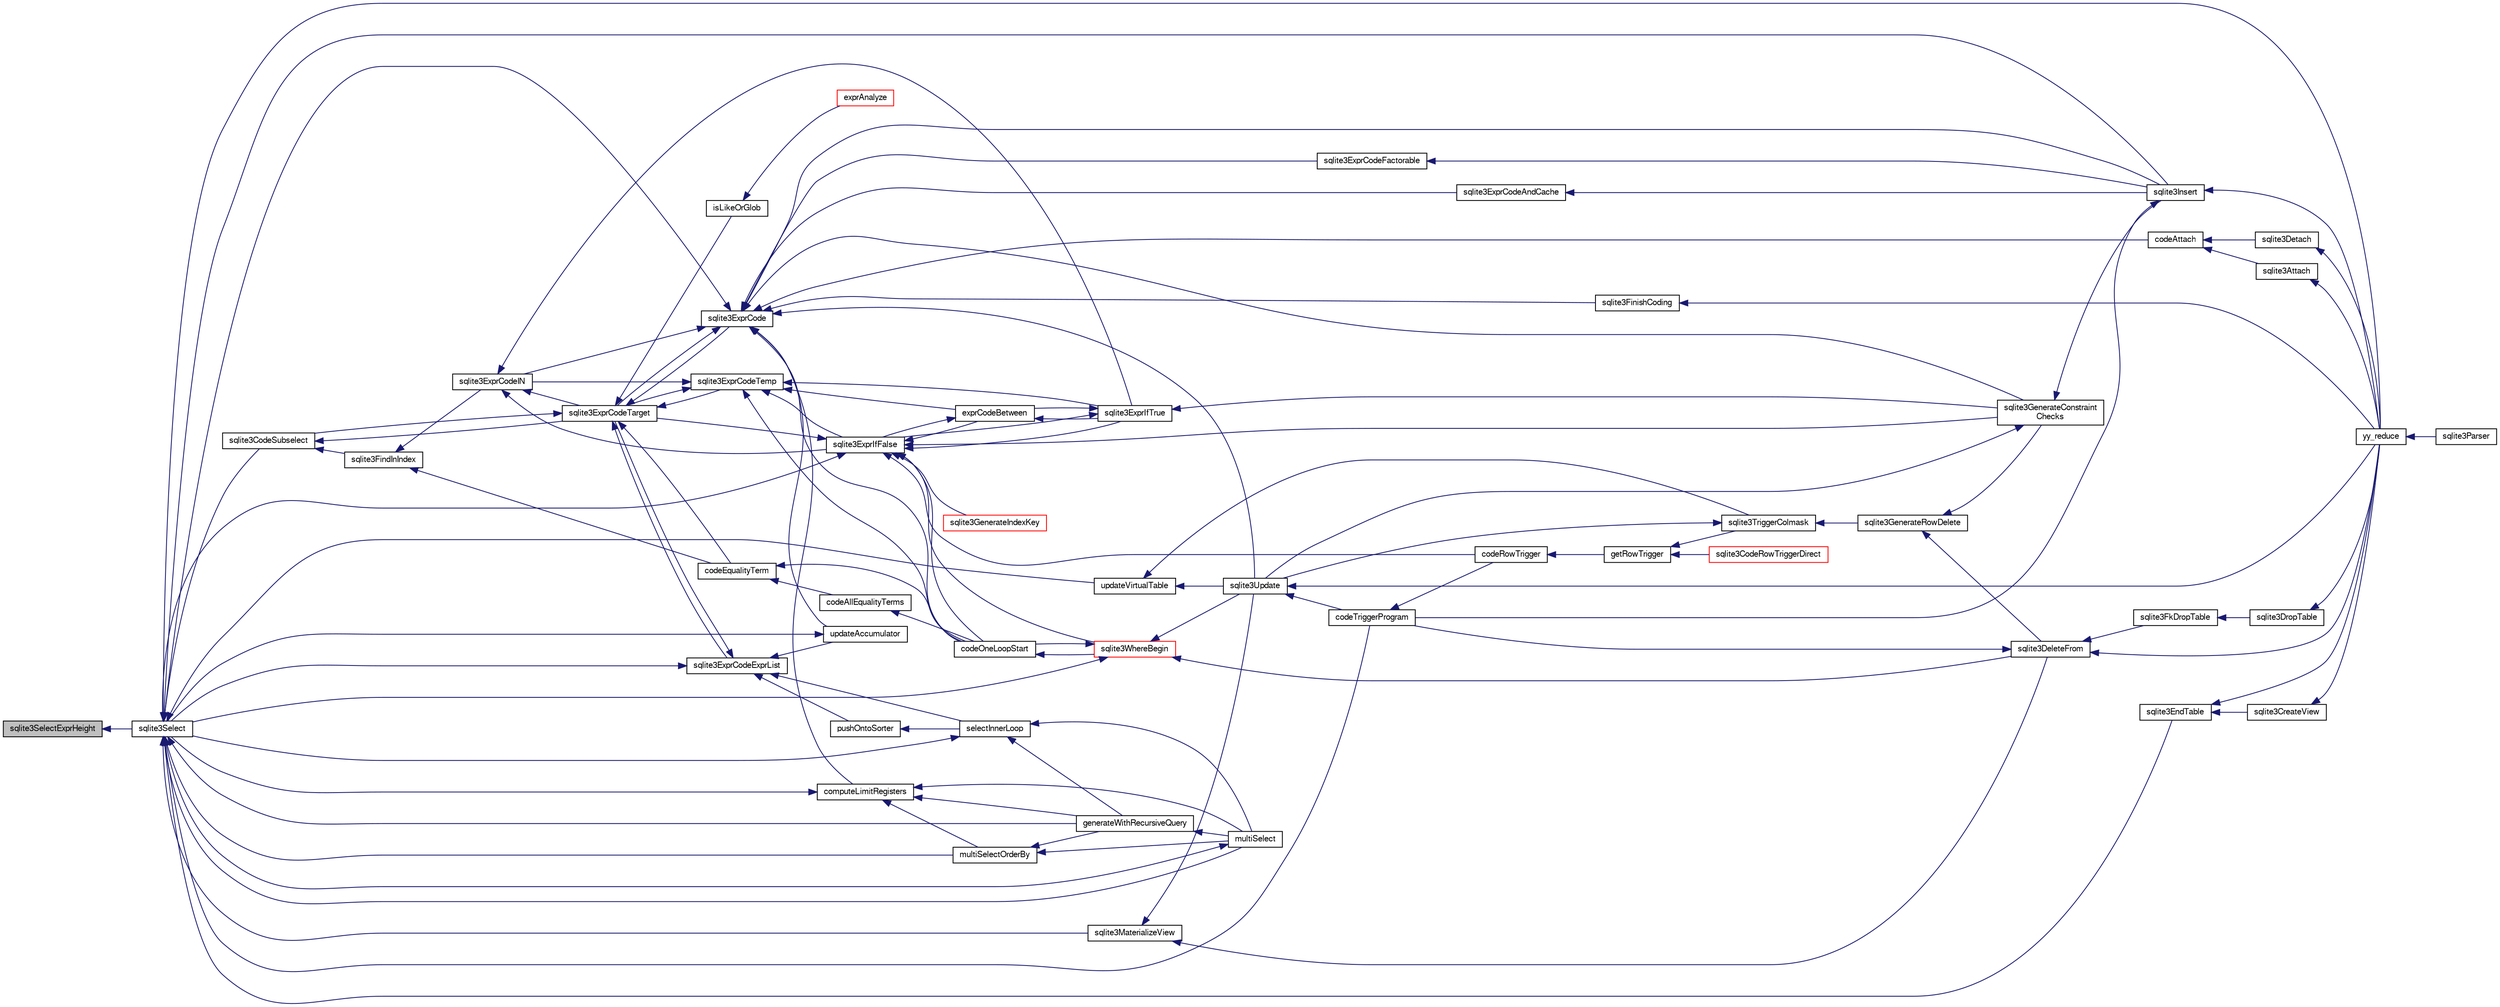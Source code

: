 digraph "sqlite3SelectExprHeight"
{
  edge [fontname="FreeSans",fontsize="10",labelfontname="FreeSans",labelfontsize="10"];
  node [fontname="FreeSans",fontsize="10",shape=record];
  rankdir="LR";
  Node698645 [label="sqlite3SelectExprHeight",height=0.2,width=0.4,color="black", fillcolor="grey75", style="filled", fontcolor="black"];
  Node698645 -> Node698646 [dir="back",color="midnightblue",fontsize="10",style="solid",fontname="FreeSans"];
  Node698646 [label="sqlite3Select",height=0.2,width=0.4,color="black", fillcolor="white", style="filled",URL="$sqlite3_8c.html#a2465ee8c956209ba4b272477b7c21a45"];
  Node698646 -> Node698647 [dir="back",color="midnightblue",fontsize="10",style="solid",fontname="FreeSans"];
  Node698647 [label="sqlite3CodeSubselect",height=0.2,width=0.4,color="black", fillcolor="white", style="filled",URL="$sqlite3_8c.html#aa69b46d2204a1d1b110107a1be12ee0c"];
  Node698647 -> Node698648 [dir="back",color="midnightblue",fontsize="10",style="solid",fontname="FreeSans"];
  Node698648 [label="sqlite3FindInIndex",height=0.2,width=0.4,color="black", fillcolor="white", style="filled",URL="$sqlite3_8c.html#af7d8c56ab0231f44bb5f87b3fafeffb2"];
  Node698648 -> Node698649 [dir="back",color="midnightblue",fontsize="10",style="solid",fontname="FreeSans"];
  Node698649 [label="sqlite3ExprCodeIN",height=0.2,width=0.4,color="black", fillcolor="white", style="filled",URL="$sqlite3_8c.html#ad9cf4f5b5ffb90c24a4a0900c8626193"];
  Node698649 -> Node698650 [dir="back",color="midnightblue",fontsize="10",style="solid",fontname="FreeSans"];
  Node698650 [label="sqlite3ExprCodeTarget",height=0.2,width=0.4,color="black", fillcolor="white", style="filled",URL="$sqlite3_8c.html#a4f308397a0a3ed299ed31aaa1ae2a293"];
  Node698650 -> Node698647 [dir="back",color="midnightblue",fontsize="10",style="solid",fontname="FreeSans"];
  Node698650 -> Node698651 [dir="back",color="midnightblue",fontsize="10",style="solid",fontname="FreeSans"];
  Node698651 [label="sqlite3ExprCodeTemp",height=0.2,width=0.4,color="black", fillcolor="white", style="filled",URL="$sqlite3_8c.html#a3bc5c1ccb3c5851847e2aeb4a84ae1fc"];
  Node698651 -> Node698649 [dir="back",color="midnightblue",fontsize="10",style="solid",fontname="FreeSans"];
  Node698651 -> Node698650 [dir="back",color="midnightblue",fontsize="10",style="solid",fontname="FreeSans"];
  Node698651 -> Node698652 [dir="back",color="midnightblue",fontsize="10",style="solid",fontname="FreeSans"];
  Node698652 [label="exprCodeBetween",height=0.2,width=0.4,color="black", fillcolor="white", style="filled",URL="$sqlite3_8c.html#abd053493214542bca8f406f42145d173"];
  Node698652 -> Node698653 [dir="back",color="midnightblue",fontsize="10",style="solid",fontname="FreeSans"];
  Node698653 [label="sqlite3ExprIfTrue",height=0.2,width=0.4,color="black", fillcolor="white", style="filled",URL="$sqlite3_8c.html#ad93a55237c23e1b743ab1f59df1a1444"];
  Node698653 -> Node698652 [dir="back",color="midnightblue",fontsize="10",style="solid",fontname="FreeSans"];
  Node698653 -> Node698654 [dir="back",color="midnightblue",fontsize="10",style="solid",fontname="FreeSans"];
  Node698654 [label="sqlite3ExprIfFalse",height=0.2,width=0.4,color="black", fillcolor="white", style="filled",URL="$sqlite3_8c.html#af97ecccb5d56e321e118414b08f65b71"];
  Node698654 -> Node698650 [dir="back",color="midnightblue",fontsize="10",style="solid",fontname="FreeSans"];
  Node698654 -> Node698652 [dir="back",color="midnightblue",fontsize="10",style="solid",fontname="FreeSans"];
  Node698654 -> Node698653 [dir="back",color="midnightblue",fontsize="10",style="solid",fontname="FreeSans"];
  Node698654 -> Node698655 [dir="back",color="midnightblue",fontsize="10",style="solid",fontname="FreeSans"];
  Node698655 [label="sqlite3GenerateIndexKey",height=0.2,width=0.4,color="red", fillcolor="white", style="filled",URL="$sqlite3_8c.html#ab85ac93d5c5e6760f45f07897be7f272"];
  Node698654 -> Node698681 [dir="back",color="midnightblue",fontsize="10",style="solid",fontname="FreeSans"];
  Node698681 [label="sqlite3GenerateConstraint\lChecks",height=0.2,width=0.4,color="black", fillcolor="white", style="filled",URL="$sqlite3_8c.html#aef639c1e6a0c0a67ca6e7690ad931bd2"];
  Node698681 -> Node698679 [dir="back",color="midnightblue",fontsize="10",style="solid",fontname="FreeSans"];
  Node698679 [label="sqlite3Insert",height=0.2,width=0.4,color="black", fillcolor="white", style="filled",URL="$sqlite3_8c.html#a5b17c9c2000bae6bdff8e6be48d7dc2b"];
  Node698679 -> Node698672 [dir="back",color="midnightblue",fontsize="10",style="solid",fontname="FreeSans"];
  Node698672 [label="codeTriggerProgram",height=0.2,width=0.4,color="black", fillcolor="white", style="filled",URL="$sqlite3_8c.html#a120801f59d9281d201d2ff4b2606836e"];
  Node698672 -> Node698673 [dir="back",color="midnightblue",fontsize="10",style="solid",fontname="FreeSans"];
  Node698673 [label="codeRowTrigger",height=0.2,width=0.4,color="black", fillcolor="white", style="filled",URL="$sqlite3_8c.html#a463cea5aaaf388b560b206570a0022fc"];
  Node698673 -> Node698674 [dir="back",color="midnightblue",fontsize="10",style="solid",fontname="FreeSans"];
  Node698674 [label="getRowTrigger",height=0.2,width=0.4,color="black", fillcolor="white", style="filled",URL="$sqlite3_8c.html#a69626ef20b540d1a2b19cf56f3f45689"];
  Node698674 -> Node698675 [dir="back",color="midnightblue",fontsize="10",style="solid",fontname="FreeSans"];
  Node698675 [label="sqlite3CodeRowTriggerDirect",height=0.2,width=0.4,color="red", fillcolor="white", style="filled",URL="$sqlite3_8c.html#ad92829f9001bcf89a0299dad5a48acd4"];
  Node698674 -> Node698680 [dir="back",color="midnightblue",fontsize="10",style="solid",fontname="FreeSans"];
  Node698680 [label="sqlite3TriggerColmask",height=0.2,width=0.4,color="black", fillcolor="white", style="filled",URL="$sqlite3_8c.html#acace8e99e37ae5e84ea03c65e820c540"];
  Node698680 -> Node698668 [dir="back",color="midnightblue",fontsize="10",style="solid",fontname="FreeSans"];
  Node698668 [label="sqlite3GenerateRowDelete",height=0.2,width=0.4,color="black", fillcolor="white", style="filled",URL="$sqlite3_8c.html#a2c76cbf3027fc18fdbb8cb4cd96b77d9"];
  Node698668 -> Node698669 [dir="back",color="midnightblue",fontsize="10",style="solid",fontname="FreeSans"];
  Node698669 [label="sqlite3DeleteFrom",height=0.2,width=0.4,color="black", fillcolor="white", style="filled",URL="$sqlite3_8c.html#ab9b4b45349188b49eabb23f94608a091"];
  Node698669 -> Node698670 [dir="back",color="midnightblue",fontsize="10",style="solid",fontname="FreeSans"];
  Node698670 [label="sqlite3FkDropTable",height=0.2,width=0.4,color="black", fillcolor="white", style="filled",URL="$sqlite3_8c.html#a1218c6fc74e89152ceaa4760e82f5ef9"];
  Node698670 -> Node698671 [dir="back",color="midnightblue",fontsize="10",style="solid",fontname="FreeSans"];
  Node698671 [label="sqlite3DropTable",height=0.2,width=0.4,color="black", fillcolor="white", style="filled",URL="$sqlite3_8c.html#a5534f77364b5568783c0e50db3c9defb"];
  Node698671 -> Node698659 [dir="back",color="midnightblue",fontsize="10",style="solid",fontname="FreeSans"];
  Node698659 [label="yy_reduce",height=0.2,width=0.4,color="black", fillcolor="white", style="filled",URL="$sqlite3_8c.html#a7c419a9b25711c666a9a2449ef377f14"];
  Node698659 -> Node698660 [dir="back",color="midnightblue",fontsize="10",style="solid",fontname="FreeSans"];
  Node698660 [label="sqlite3Parser",height=0.2,width=0.4,color="black", fillcolor="white", style="filled",URL="$sqlite3_8c.html#a0327d71a5fabe0b6a343d78a2602e72a"];
  Node698669 -> Node698672 [dir="back",color="midnightblue",fontsize="10",style="solid",fontname="FreeSans"];
  Node698669 -> Node698659 [dir="back",color="midnightblue",fontsize="10",style="solid",fontname="FreeSans"];
  Node698668 -> Node698681 [dir="back",color="midnightblue",fontsize="10",style="solid",fontname="FreeSans"];
  Node698680 -> Node698677 [dir="back",color="midnightblue",fontsize="10",style="solid",fontname="FreeSans"];
  Node698677 [label="sqlite3Update",height=0.2,width=0.4,color="black", fillcolor="white", style="filled",URL="$sqlite3_8c.html#ac5aa67c46e8cc8174566fabe6809fafa"];
  Node698677 -> Node698672 [dir="back",color="midnightblue",fontsize="10",style="solid",fontname="FreeSans"];
  Node698677 -> Node698659 [dir="back",color="midnightblue",fontsize="10",style="solid",fontname="FreeSans"];
  Node698679 -> Node698659 [dir="back",color="midnightblue",fontsize="10",style="solid",fontname="FreeSans"];
  Node698681 -> Node698677 [dir="back",color="midnightblue",fontsize="10",style="solid",fontname="FreeSans"];
  Node698654 -> Node698646 [dir="back",color="midnightblue",fontsize="10",style="solid",fontname="FreeSans"];
  Node698654 -> Node698673 [dir="back",color="midnightblue",fontsize="10",style="solid",fontname="FreeSans"];
  Node698654 -> Node698687 [dir="back",color="midnightblue",fontsize="10",style="solid",fontname="FreeSans"];
  Node698687 [label="codeOneLoopStart",height=0.2,width=0.4,color="black", fillcolor="white", style="filled",URL="$sqlite3_8c.html#aa868875120b151c169cc79139ed6e008"];
  Node698687 -> Node698684 [dir="back",color="midnightblue",fontsize="10",style="solid",fontname="FreeSans"];
  Node698684 [label="sqlite3WhereBegin",height=0.2,width=0.4,color="red", fillcolor="white", style="filled",URL="$sqlite3_8c.html#acad049f5c9a96a8118cffd5e5ce89f7c"];
  Node698684 -> Node698669 [dir="back",color="midnightblue",fontsize="10",style="solid",fontname="FreeSans"];
  Node698684 -> Node698646 [dir="back",color="midnightblue",fontsize="10",style="solid",fontname="FreeSans"];
  Node698684 -> Node698677 [dir="back",color="midnightblue",fontsize="10",style="solid",fontname="FreeSans"];
  Node698684 -> Node698687 [dir="back",color="midnightblue",fontsize="10",style="solid",fontname="FreeSans"];
  Node698654 -> Node698684 [dir="back",color="midnightblue",fontsize="10",style="solid",fontname="FreeSans"];
  Node698653 -> Node698681 [dir="back",color="midnightblue",fontsize="10",style="solid",fontname="FreeSans"];
  Node698652 -> Node698654 [dir="back",color="midnightblue",fontsize="10",style="solid",fontname="FreeSans"];
  Node698651 -> Node698653 [dir="back",color="midnightblue",fontsize="10",style="solid",fontname="FreeSans"];
  Node698651 -> Node698654 [dir="back",color="midnightblue",fontsize="10",style="solid",fontname="FreeSans"];
  Node698651 -> Node698687 [dir="back",color="midnightblue",fontsize="10",style="solid",fontname="FreeSans"];
  Node698650 -> Node698688 [dir="back",color="midnightblue",fontsize="10",style="solid",fontname="FreeSans"];
  Node698688 [label="sqlite3ExprCode",height=0.2,width=0.4,color="black", fillcolor="white", style="filled",URL="$sqlite3_8c.html#a75f270fb0b111b86924cca4ea507b417"];
  Node698688 -> Node698649 [dir="back",color="midnightblue",fontsize="10",style="solid",fontname="FreeSans"];
  Node698688 -> Node698650 [dir="back",color="midnightblue",fontsize="10",style="solid",fontname="FreeSans"];
  Node698688 -> Node698689 [dir="back",color="midnightblue",fontsize="10",style="solid",fontname="FreeSans"];
  Node698689 [label="sqlite3ExprCodeFactorable",height=0.2,width=0.4,color="black", fillcolor="white", style="filled",URL="$sqlite3_8c.html#a843f7fd58eec5a683c1fd8435fcd1e84"];
  Node698689 -> Node698679 [dir="back",color="midnightblue",fontsize="10",style="solid",fontname="FreeSans"];
  Node698688 -> Node698690 [dir="back",color="midnightblue",fontsize="10",style="solid",fontname="FreeSans"];
  Node698690 [label="sqlite3ExprCodeAndCache",height=0.2,width=0.4,color="black", fillcolor="white", style="filled",URL="$sqlite3_8c.html#ae3e46527d9b7fc9cb9236d21a5e6b1d8"];
  Node698690 -> Node698679 [dir="back",color="midnightblue",fontsize="10",style="solid",fontname="FreeSans"];
  Node698688 -> Node698691 [dir="back",color="midnightblue",fontsize="10",style="solid",fontname="FreeSans"];
  Node698691 [label="codeAttach",height=0.2,width=0.4,color="black", fillcolor="white", style="filled",URL="$sqlite3_8c.html#ade4e9e30d828a19c191fdcb098676d5b"];
  Node698691 -> Node698692 [dir="back",color="midnightblue",fontsize="10",style="solid",fontname="FreeSans"];
  Node698692 [label="sqlite3Detach",height=0.2,width=0.4,color="black", fillcolor="white", style="filled",URL="$sqlite3_8c.html#ab1a5a0b01c7560aef5e0b8603a68747d"];
  Node698692 -> Node698659 [dir="back",color="midnightblue",fontsize="10",style="solid",fontname="FreeSans"];
  Node698691 -> Node698693 [dir="back",color="midnightblue",fontsize="10",style="solid",fontname="FreeSans"];
  Node698693 [label="sqlite3Attach",height=0.2,width=0.4,color="black", fillcolor="white", style="filled",URL="$sqlite3_8c.html#ae0907fe0b43cc1b4c7e6a16213e8546f"];
  Node698693 -> Node698659 [dir="back",color="midnightblue",fontsize="10",style="solid",fontname="FreeSans"];
  Node698688 -> Node698694 [dir="back",color="midnightblue",fontsize="10",style="solid",fontname="FreeSans"];
  Node698694 [label="sqlite3FinishCoding",height=0.2,width=0.4,color="black", fillcolor="white", style="filled",URL="$sqlite3_8c.html#a651bc5b446c276c092705856d995b278"];
  Node698694 -> Node698659 [dir="back",color="midnightblue",fontsize="10",style="solid",fontname="FreeSans"];
  Node698688 -> Node698679 [dir="back",color="midnightblue",fontsize="10",style="solid",fontname="FreeSans"];
  Node698688 -> Node698681 [dir="back",color="midnightblue",fontsize="10",style="solid",fontname="FreeSans"];
  Node698688 -> Node698695 [dir="back",color="midnightblue",fontsize="10",style="solid",fontname="FreeSans"];
  Node698695 [label="computeLimitRegisters",height=0.2,width=0.4,color="black", fillcolor="white", style="filled",URL="$sqlite3_8c.html#ae9d37055e4905929b6f6cda5461e2f37"];
  Node698695 -> Node698696 [dir="back",color="midnightblue",fontsize="10",style="solid",fontname="FreeSans"];
  Node698696 [label="generateWithRecursiveQuery",height=0.2,width=0.4,color="black", fillcolor="white", style="filled",URL="$sqlite3_8c.html#ade2c3663fa9c3b9676507984b9483942"];
  Node698696 -> Node698697 [dir="back",color="midnightblue",fontsize="10",style="solid",fontname="FreeSans"];
  Node698697 [label="multiSelect",height=0.2,width=0.4,color="black", fillcolor="white", style="filled",URL="$sqlite3_8c.html#a6456c61f3d9b2389738753cedfa24fa7"];
  Node698697 -> Node698646 [dir="back",color="midnightblue",fontsize="10",style="solid",fontname="FreeSans"];
  Node698695 -> Node698697 [dir="back",color="midnightblue",fontsize="10",style="solid",fontname="FreeSans"];
  Node698695 -> Node698698 [dir="back",color="midnightblue",fontsize="10",style="solid",fontname="FreeSans"];
  Node698698 [label="multiSelectOrderBy",height=0.2,width=0.4,color="black", fillcolor="white", style="filled",URL="$sqlite3_8c.html#afcdb8488c6f4dfdadaf9f04bca35b808"];
  Node698698 -> Node698696 [dir="back",color="midnightblue",fontsize="10",style="solid",fontname="FreeSans"];
  Node698698 -> Node698697 [dir="back",color="midnightblue",fontsize="10",style="solid",fontname="FreeSans"];
  Node698695 -> Node698646 [dir="back",color="midnightblue",fontsize="10",style="solid",fontname="FreeSans"];
  Node698688 -> Node698699 [dir="back",color="midnightblue",fontsize="10",style="solid",fontname="FreeSans"];
  Node698699 [label="updateAccumulator",height=0.2,width=0.4,color="black", fillcolor="white", style="filled",URL="$sqlite3_8c.html#a1681660dd3ecd50c8727d6e56a537bd9"];
  Node698699 -> Node698646 [dir="back",color="midnightblue",fontsize="10",style="solid",fontname="FreeSans"];
  Node698688 -> Node698646 [dir="back",color="midnightblue",fontsize="10",style="solid",fontname="FreeSans"];
  Node698688 -> Node698677 [dir="back",color="midnightblue",fontsize="10",style="solid",fontname="FreeSans"];
  Node698688 -> Node698687 [dir="back",color="midnightblue",fontsize="10",style="solid",fontname="FreeSans"];
  Node698650 -> Node698700 [dir="back",color="midnightblue",fontsize="10",style="solid",fontname="FreeSans"];
  Node698700 [label="sqlite3ExprCodeExprList",height=0.2,width=0.4,color="black", fillcolor="white", style="filled",URL="$sqlite3_8c.html#a05b2b3dc3de7565de24eb3a2ff4e9566"];
  Node698700 -> Node698650 [dir="back",color="midnightblue",fontsize="10",style="solid",fontname="FreeSans"];
  Node698700 -> Node698701 [dir="back",color="midnightblue",fontsize="10",style="solid",fontname="FreeSans"];
  Node698701 [label="pushOntoSorter",height=0.2,width=0.4,color="black", fillcolor="white", style="filled",URL="$sqlite3_8c.html#a4555397beb584a386e7739cf022a6651"];
  Node698701 -> Node698702 [dir="back",color="midnightblue",fontsize="10",style="solid",fontname="FreeSans"];
  Node698702 [label="selectInnerLoop",height=0.2,width=0.4,color="black", fillcolor="white", style="filled",URL="$sqlite3_8c.html#ababe0933661ebe67eb0e6074bb1fd411"];
  Node698702 -> Node698696 [dir="back",color="midnightblue",fontsize="10",style="solid",fontname="FreeSans"];
  Node698702 -> Node698697 [dir="back",color="midnightblue",fontsize="10",style="solid",fontname="FreeSans"];
  Node698702 -> Node698646 [dir="back",color="midnightblue",fontsize="10",style="solid",fontname="FreeSans"];
  Node698700 -> Node698702 [dir="back",color="midnightblue",fontsize="10",style="solid",fontname="FreeSans"];
  Node698700 -> Node698699 [dir="back",color="midnightblue",fontsize="10",style="solid",fontname="FreeSans"];
  Node698700 -> Node698646 [dir="back",color="midnightblue",fontsize="10",style="solid",fontname="FreeSans"];
  Node698650 -> Node698703 [dir="back",color="midnightblue",fontsize="10",style="solid",fontname="FreeSans"];
  Node698703 [label="isLikeOrGlob",height=0.2,width=0.4,color="black", fillcolor="white", style="filled",URL="$sqlite3_8c.html#a6c38e495198bf8976f68d1a6ebd74a50"];
  Node698703 -> Node698704 [dir="back",color="midnightblue",fontsize="10",style="solid",fontname="FreeSans"];
  Node698704 [label="exprAnalyze",height=0.2,width=0.4,color="red", fillcolor="white", style="filled",URL="$sqlite3_8c.html#acb10e48c9a4184a4edd9bfd5b14ad0b7"];
  Node698650 -> Node698712 [dir="back",color="midnightblue",fontsize="10",style="solid",fontname="FreeSans"];
  Node698712 [label="codeEqualityTerm",height=0.2,width=0.4,color="black", fillcolor="white", style="filled",URL="$sqlite3_8c.html#ad88a57073f031452c9843e97f15acc47"];
  Node698712 -> Node698713 [dir="back",color="midnightblue",fontsize="10",style="solid",fontname="FreeSans"];
  Node698713 [label="codeAllEqualityTerms",height=0.2,width=0.4,color="black", fillcolor="white", style="filled",URL="$sqlite3_8c.html#a3095598b812500a4efe41bf17cd49381"];
  Node698713 -> Node698687 [dir="back",color="midnightblue",fontsize="10",style="solid",fontname="FreeSans"];
  Node698712 -> Node698687 [dir="back",color="midnightblue",fontsize="10",style="solid",fontname="FreeSans"];
  Node698649 -> Node698653 [dir="back",color="midnightblue",fontsize="10",style="solid",fontname="FreeSans"];
  Node698649 -> Node698654 [dir="back",color="midnightblue",fontsize="10",style="solid",fontname="FreeSans"];
  Node698648 -> Node698712 [dir="back",color="midnightblue",fontsize="10",style="solid",fontname="FreeSans"];
  Node698647 -> Node698650 [dir="back",color="midnightblue",fontsize="10",style="solid",fontname="FreeSans"];
  Node698646 -> Node698662 [dir="back",color="midnightblue",fontsize="10",style="solid",fontname="FreeSans"];
  Node698662 [label="sqlite3EndTable",height=0.2,width=0.4,color="black", fillcolor="white", style="filled",URL="$sqlite3_8c.html#a7b5f2c66c0f0b6f819d970ca389768b0"];
  Node698662 -> Node698663 [dir="back",color="midnightblue",fontsize="10",style="solid",fontname="FreeSans"];
  Node698663 [label="sqlite3CreateView",height=0.2,width=0.4,color="black", fillcolor="white", style="filled",URL="$sqlite3_8c.html#a9d85cb00ff71dee5cd9a019503a6982e"];
  Node698663 -> Node698659 [dir="back",color="midnightblue",fontsize="10",style="solid",fontname="FreeSans"];
  Node698662 -> Node698659 [dir="back",color="midnightblue",fontsize="10",style="solid",fontname="FreeSans"];
  Node698646 -> Node698714 [dir="back",color="midnightblue",fontsize="10",style="solid",fontname="FreeSans"];
  Node698714 [label="sqlite3MaterializeView",height=0.2,width=0.4,color="black", fillcolor="white", style="filled",URL="$sqlite3_8c.html#a4557984b0b75f998fb0c3f231c9b1def"];
  Node698714 -> Node698669 [dir="back",color="midnightblue",fontsize="10",style="solid",fontname="FreeSans"];
  Node698714 -> Node698677 [dir="back",color="midnightblue",fontsize="10",style="solid",fontname="FreeSans"];
  Node698646 -> Node698679 [dir="back",color="midnightblue",fontsize="10",style="solid",fontname="FreeSans"];
  Node698646 -> Node698696 [dir="back",color="midnightblue",fontsize="10",style="solid",fontname="FreeSans"];
  Node698646 -> Node698697 [dir="back",color="midnightblue",fontsize="10",style="solid",fontname="FreeSans"];
  Node698646 -> Node698698 [dir="back",color="midnightblue",fontsize="10",style="solid",fontname="FreeSans"];
  Node698646 -> Node698672 [dir="back",color="midnightblue",fontsize="10",style="solid",fontname="FreeSans"];
  Node698646 -> Node698715 [dir="back",color="midnightblue",fontsize="10",style="solid",fontname="FreeSans"];
  Node698715 [label="updateVirtualTable",height=0.2,width=0.4,color="black", fillcolor="white", style="filled",URL="$sqlite3_8c.html#a740220531db9293c39a2cdd7da3f74e1"];
  Node698715 -> Node698680 [dir="back",color="midnightblue",fontsize="10",style="solid",fontname="FreeSans"];
  Node698715 -> Node698677 [dir="back",color="midnightblue",fontsize="10",style="solid",fontname="FreeSans"];
  Node698646 -> Node698659 [dir="back",color="midnightblue",fontsize="10",style="solid",fontname="FreeSans"];
}
